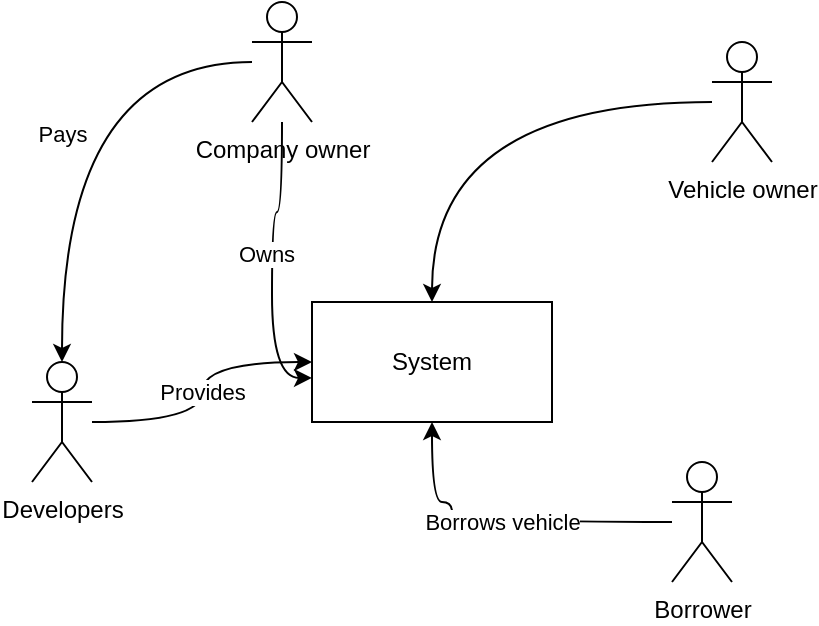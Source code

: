 <mxfile version="16.5.1" type="device"><diagram id="aSNcGXxrm_pzXDz5nvkO" name="Page-1"><mxGraphModel dx="1294" dy="891" grid="1" gridSize="10" guides="1" tooltips="1" connect="1" arrows="1" fold="1" page="1" pageScale="1" pageWidth="827" pageHeight="1169" math="0" shadow="0"><root><mxCell id="0"/><mxCell id="1" parent="0"/><mxCell id="C9hSX2NYmzL88fADO3tb-15" style="edgeStyle=orthogonalEdgeStyle;curved=1;orthogonalLoop=1;jettySize=auto;html=1;entryX=0.5;entryY=0;entryDx=0;entryDy=0;" edge="1" parent="1" source="C9hSX2NYmzL88fADO3tb-1" target="C9hSX2NYmzL88fADO3tb-13"><mxGeometry relative="1" as="geometry"/></mxCell><mxCell id="C9hSX2NYmzL88fADO3tb-1" value="Vehicle owner" style="shape=umlActor;verticalLabelPosition=bottom;verticalAlign=top;html=1;outlineConnect=0;" vertex="1" parent="1"><mxGeometry x="480" y="100" width="30" height="60" as="geometry"/></mxCell><mxCell id="C9hSX2NYmzL88fADO3tb-18" value="Provides" style="edgeStyle=orthogonalEdgeStyle;curved=1;orthogonalLoop=1;jettySize=auto;html=1;" edge="1" parent="1" source="C9hSX2NYmzL88fADO3tb-4" target="C9hSX2NYmzL88fADO3tb-13"><mxGeometry relative="1" as="geometry"/></mxCell><mxCell id="C9hSX2NYmzL88fADO3tb-4" value="Developers" style="shape=umlActor;verticalLabelPosition=bottom;verticalAlign=top;html=1;outlineConnect=0;" vertex="1" parent="1"><mxGeometry x="140" y="260" width="30" height="60" as="geometry"/></mxCell><mxCell id="C9hSX2NYmzL88fADO3tb-9" value="Borrows vehicle" style="edgeStyle=orthogonalEdgeStyle;orthogonalLoop=1;jettySize=auto;html=1;curved=1;entryX=0.5;entryY=1;entryDx=0;entryDy=0;" edge="1" parent="1" source="C9hSX2NYmzL88fADO3tb-5" target="C9hSX2NYmzL88fADO3tb-13"><mxGeometry relative="1" as="geometry"><Array as="points"><mxPoint x="350" y="340"/><mxPoint x="350" y="330"/><mxPoint x="340" y="330"/></Array></mxGeometry></mxCell><mxCell id="C9hSX2NYmzL88fADO3tb-5" value="Borrower" style="shape=umlActor;verticalLabelPosition=bottom;verticalAlign=top;html=1;outlineConnect=0;" vertex="1" parent="1"><mxGeometry x="460" y="310" width="30" height="60" as="geometry"/></mxCell><mxCell id="C9hSX2NYmzL88fADO3tb-7" style="edgeStyle=orthogonalEdgeStyle;orthogonalLoop=1;jettySize=auto;html=1;curved=1;" edge="1" parent="1" source="C9hSX2NYmzL88fADO3tb-6" target="C9hSX2NYmzL88fADO3tb-4"><mxGeometry relative="1" as="geometry"/></mxCell><mxCell id="C9hSX2NYmzL88fADO3tb-8" value="Pays" style="edgeLabel;html=1;align=center;verticalAlign=middle;resizable=0;points=[];" vertex="1" connectable="0" parent="C9hSX2NYmzL88fADO3tb-7"><mxGeometry x="0.067" relative="1" as="geometry"><mxPoint as="offset"/></mxGeometry></mxCell><mxCell id="C9hSX2NYmzL88fADO3tb-16" style="edgeStyle=orthogonalEdgeStyle;curved=1;orthogonalLoop=1;jettySize=auto;html=1;entryX=0;entryY=0.633;entryDx=0;entryDy=0;entryPerimeter=0;" edge="1" parent="1" source="C9hSX2NYmzL88fADO3tb-6" target="C9hSX2NYmzL88fADO3tb-13"><mxGeometry relative="1" as="geometry"/></mxCell><mxCell id="C9hSX2NYmzL88fADO3tb-17" value="Owns" style="edgeLabel;html=1;align=center;verticalAlign=middle;resizable=0;points=[];" vertex="1" connectable="0" parent="C9hSX2NYmzL88fADO3tb-16"><mxGeometry x="-0.072" y="-3" relative="1" as="geometry"><mxPoint as="offset"/></mxGeometry></mxCell><mxCell id="C9hSX2NYmzL88fADO3tb-6" value="Company owner" style="shape=umlActor;verticalLabelPosition=bottom;verticalAlign=top;html=1;outlineConnect=0;" vertex="1" parent="1"><mxGeometry x="250" y="80" width="30" height="60" as="geometry"/></mxCell><mxCell id="C9hSX2NYmzL88fADO3tb-13" value="System" style="rounded=0;whiteSpace=wrap;html=1;" vertex="1" parent="1"><mxGeometry x="280" y="230" width="120" height="60" as="geometry"/></mxCell></root></mxGraphModel></diagram></mxfile>